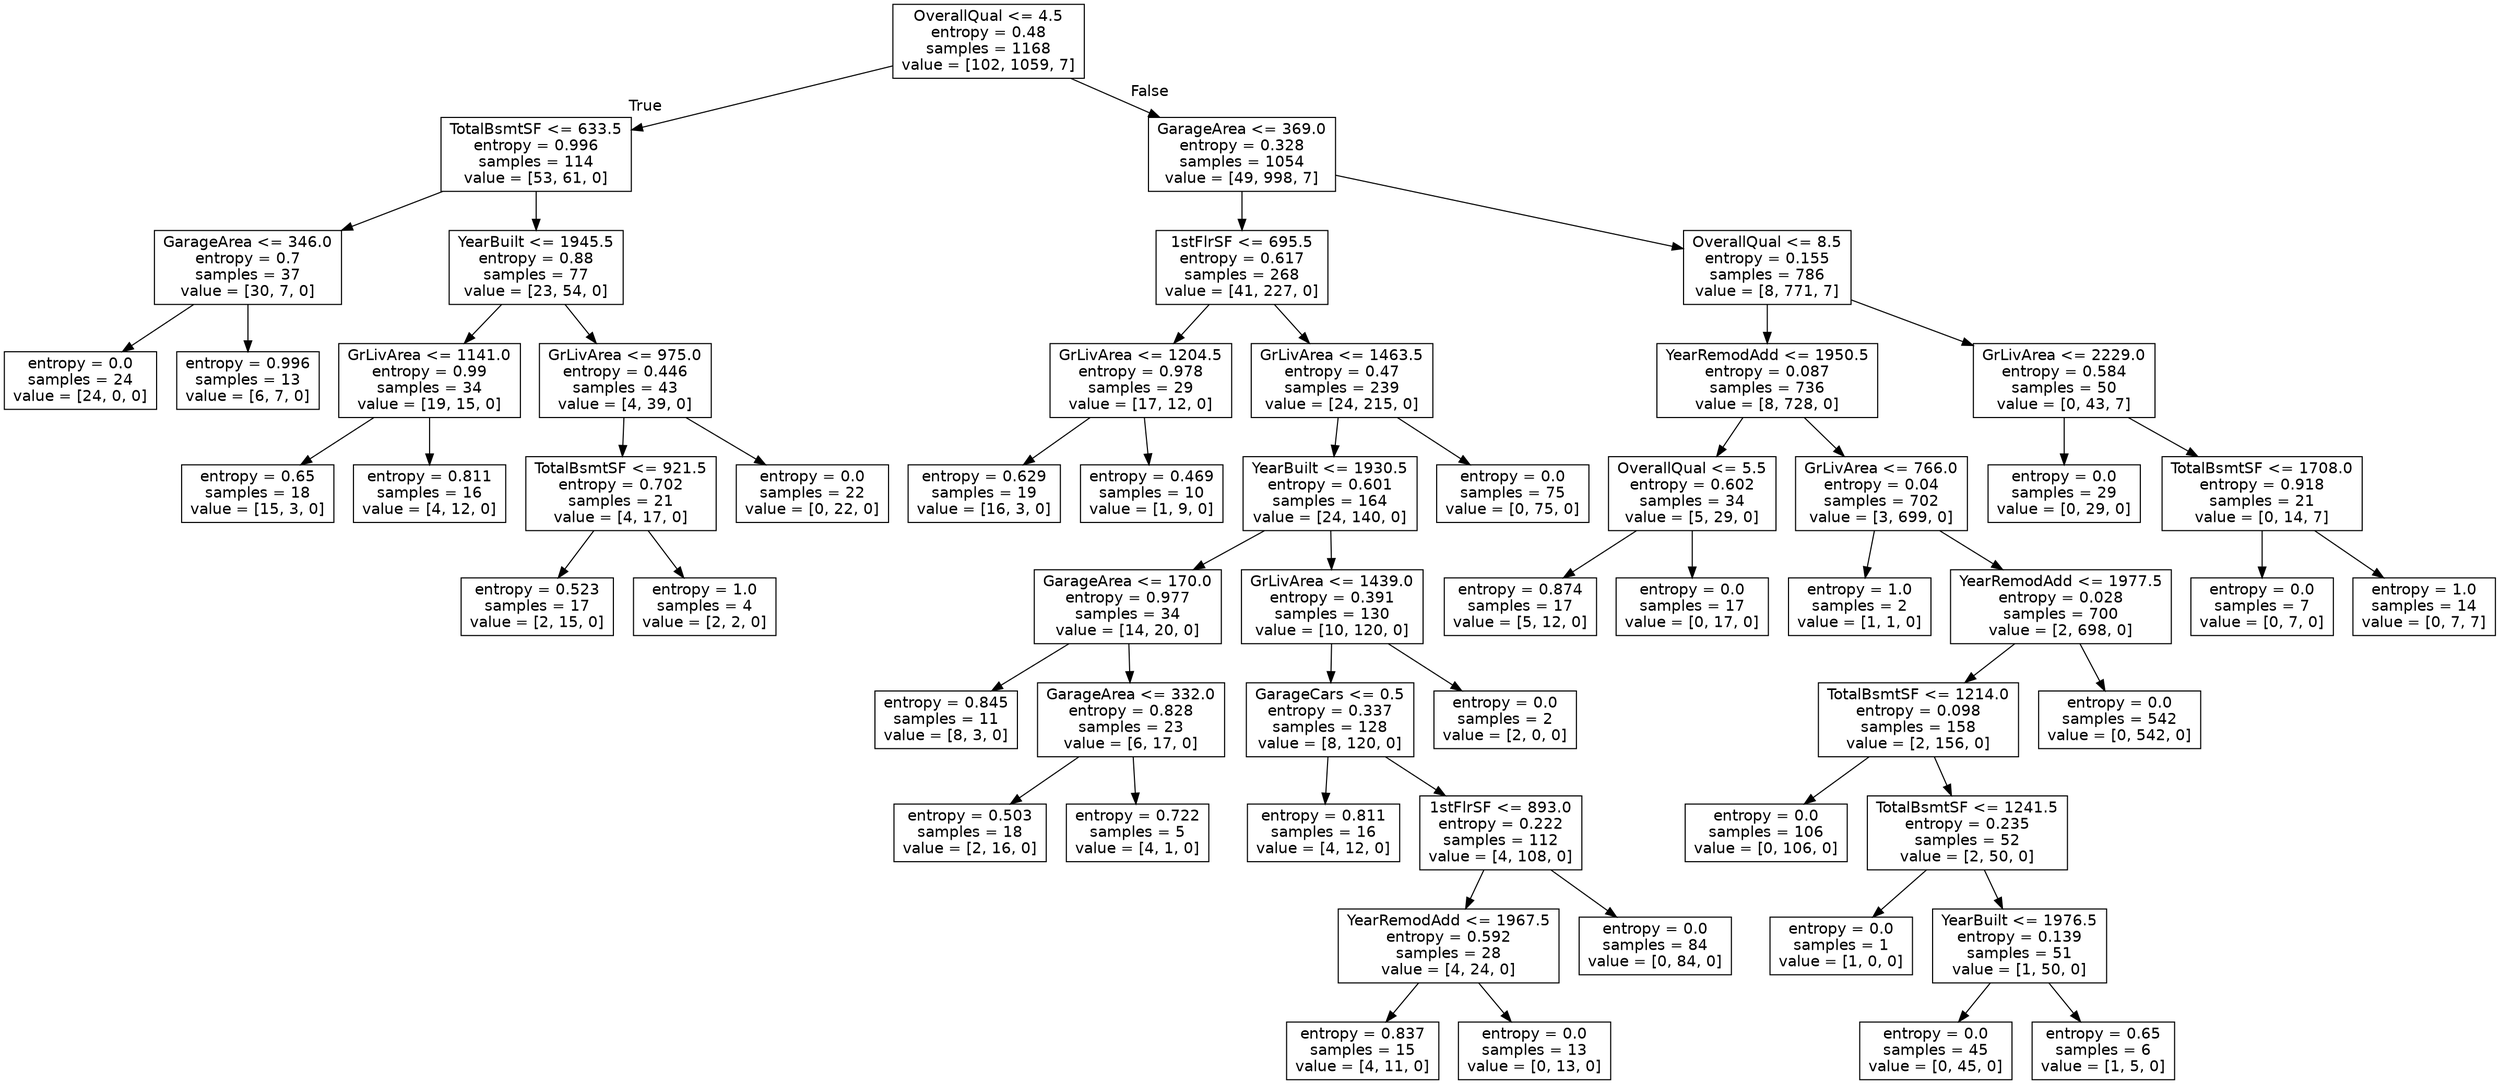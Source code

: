digraph Tree {
node [shape=box, fontname="helvetica"] ;
edge [fontname="helvetica"] ;
0 [label="OverallQual <= 4.5\nentropy = 0.48\nsamples = 1168\nvalue = [102, 1059, 7]"] ;
1 [label="TotalBsmtSF <= 633.5\nentropy = 0.996\nsamples = 114\nvalue = [53, 61, 0]"] ;
0 -> 1 [labeldistance=2.5, labelangle=45, headlabel="True"] ;
2 [label="GarageArea <= 346.0\nentropy = 0.7\nsamples = 37\nvalue = [30, 7, 0]"] ;
1 -> 2 ;
3 [label="entropy = 0.0\nsamples = 24\nvalue = [24, 0, 0]"] ;
2 -> 3 ;
4 [label="entropy = 0.996\nsamples = 13\nvalue = [6, 7, 0]"] ;
2 -> 4 ;
5 [label="YearBuilt <= 1945.5\nentropy = 0.88\nsamples = 77\nvalue = [23, 54, 0]"] ;
1 -> 5 ;
6 [label="GrLivArea <= 1141.0\nentropy = 0.99\nsamples = 34\nvalue = [19, 15, 0]"] ;
5 -> 6 ;
7 [label="entropy = 0.65\nsamples = 18\nvalue = [15, 3, 0]"] ;
6 -> 7 ;
8 [label="entropy = 0.811\nsamples = 16\nvalue = [4, 12, 0]"] ;
6 -> 8 ;
9 [label="GrLivArea <= 975.0\nentropy = 0.446\nsamples = 43\nvalue = [4, 39, 0]"] ;
5 -> 9 ;
10 [label="TotalBsmtSF <= 921.5\nentropy = 0.702\nsamples = 21\nvalue = [4, 17, 0]"] ;
9 -> 10 ;
11 [label="entropy = 0.523\nsamples = 17\nvalue = [2, 15, 0]"] ;
10 -> 11 ;
12 [label="entropy = 1.0\nsamples = 4\nvalue = [2, 2, 0]"] ;
10 -> 12 ;
13 [label="entropy = 0.0\nsamples = 22\nvalue = [0, 22, 0]"] ;
9 -> 13 ;
14 [label="GarageArea <= 369.0\nentropy = 0.328\nsamples = 1054\nvalue = [49, 998, 7]"] ;
0 -> 14 [labeldistance=2.5, labelangle=-45, headlabel="False"] ;
15 [label="1stFlrSF <= 695.5\nentropy = 0.617\nsamples = 268\nvalue = [41, 227, 0]"] ;
14 -> 15 ;
16 [label="GrLivArea <= 1204.5\nentropy = 0.978\nsamples = 29\nvalue = [17, 12, 0]"] ;
15 -> 16 ;
17 [label="entropy = 0.629\nsamples = 19\nvalue = [16, 3, 0]"] ;
16 -> 17 ;
18 [label="entropy = 0.469\nsamples = 10\nvalue = [1, 9, 0]"] ;
16 -> 18 ;
19 [label="GrLivArea <= 1463.5\nentropy = 0.47\nsamples = 239\nvalue = [24, 215, 0]"] ;
15 -> 19 ;
20 [label="YearBuilt <= 1930.5\nentropy = 0.601\nsamples = 164\nvalue = [24, 140, 0]"] ;
19 -> 20 ;
21 [label="GarageArea <= 170.0\nentropy = 0.977\nsamples = 34\nvalue = [14, 20, 0]"] ;
20 -> 21 ;
22 [label="entropy = 0.845\nsamples = 11\nvalue = [8, 3, 0]"] ;
21 -> 22 ;
23 [label="GarageArea <= 332.0\nentropy = 0.828\nsamples = 23\nvalue = [6, 17, 0]"] ;
21 -> 23 ;
24 [label="entropy = 0.503\nsamples = 18\nvalue = [2, 16, 0]"] ;
23 -> 24 ;
25 [label="entropy = 0.722\nsamples = 5\nvalue = [4, 1, 0]"] ;
23 -> 25 ;
26 [label="GrLivArea <= 1439.0\nentropy = 0.391\nsamples = 130\nvalue = [10, 120, 0]"] ;
20 -> 26 ;
27 [label="GarageCars <= 0.5\nentropy = 0.337\nsamples = 128\nvalue = [8, 120, 0]"] ;
26 -> 27 ;
28 [label="entropy = 0.811\nsamples = 16\nvalue = [4, 12, 0]"] ;
27 -> 28 ;
29 [label="1stFlrSF <= 893.0\nentropy = 0.222\nsamples = 112\nvalue = [4, 108, 0]"] ;
27 -> 29 ;
30 [label="YearRemodAdd <= 1967.5\nentropy = 0.592\nsamples = 28\nvalue = [4, 24, 0]"] ;
29 -> 30 ;
31 [label="entropy = 0.837\nsamples = 15\nvalue = [4, 11, 0]"] ;
30 -> 31 ;
32 [label="entropy = 0.0\nsamples = 13\nvalue = [0, 13, 0]"] ;
30 -> 32 ;
33 [label="entropy = 0.0\nsamples = 84\nvalue = [0, 84, 0]"] ;
29 -> 33 ;
34 [label="entropy = 0.0\nsamples = 2\nvalue = [2, 0, 0]"] ;
26 -> 34 ;
35 [label="entropy = 0.0\nsamples = 75\nvalue = [0, 75, 0]"] ;
19 -> 35 ;
36 [label="OverallQual <= 8.5\nentropy = 0.155\nsamples = 786\nvalue = [8, 771, 7]"] ;
14 -> 36 ;
37 [label="YearRemodAdd <= 1950.5\nentropy = 0.087\nsamples = 736\nvalue = [8, 728, 0]"] ;
36 -> 37 ;
38 [label="OverallQual <= 5.5\nentropy = 0.602\nsamples = 34\nvalue = [5, 29, 0]"] ;
37 -> 38 ;
39 [label="entropy = 0.874\nsamples = 17\nvalue = [5, 12, 0]"] ;
38 -> 39 ;
40 [label="entropy = 0.0\nsamples = 17\nvalue = [0, 17, 0]"] ;
38 -> 40 ;
41 [label="GrLivArea <= 766.0\nentropy = 0.04\nsamples = 702\nvalue = [3, 699, 0]"] ;
37 -> 41 ;
42 [label="entropy = 1.0\nsamples = 2\nvalue = [1, 1, 0]"] ;
41 -> 42 ;
43 [label="YearRemodAdd <= 1977.5\nentropy = 0.028\nsamples = 700\nvalue = [2, 698, 0]"] ;
41 -> 43 ;
44 [label="TotalBsmtSF <= 1214.0\nentropy = 0.098\nsamples = 158\nvalue = [2, 156, 0]"] ;
43 -> 44 ;
45 [label="entropy = 0.0\nsamples = 106\nvalue = [0, 106, 0]"] ;
44 -> 45 ;
46 [label="TotalBsmtSF <= 1241.5\nentropy = 0.235\nsamples = 52\nvalue = [2, 50, 0]"] ;
44 -> 46 ;
47 [label="entropy = 0.0\nsamples = 1\nvalue = [1, 0, 0]"] ;
46 -> 47 ;
48 [label="YearBuilt <= 1976.5\nentropy = 0.139\nsamples = 51\nvalue = [1, 50, 0]"] ;
46 -> 48 ;
49 [label="entropy = 0.0\nsamples = 45\nvalue = [0, 45, 0]"] ;
48 -> 49 ;
50 [label="entropy = 0.65\nsamples = 6\nvalue = [1, 5, 0]"] ;
48 -> 50 ;
51 [label="entropy = 0.0\nsamples = 542\nvalue = [0, 542, 0]"] ;
43 -> 51 ;
52 [label="GrLivArea <= 2229.0\nentropy = 0.584\nsamples = 50\nvalue = [0, 43, 7]"] ;
36 -> 52 ;
53 [label="entropy = 0.0\nsamples = 29\nvalue = [0, 29, 0]"] ;
52 -> 53 ;
54 [label="TotalBsmtSF <= 1708.0\nentropy = 0.918\nsamples = 21\nvalue = [0, 14, 7]"] ;
52 -> 54 ;
55 [label="entropy = 0.0\nsamples = 7\nvalue = [0, 7, 0]"] ;
54 -> 55 ;
56 [label="entropy = 1.0\nsamples = 14\nvalue = [0, 7, 7]"] ;
54 -> 56 ;
}
